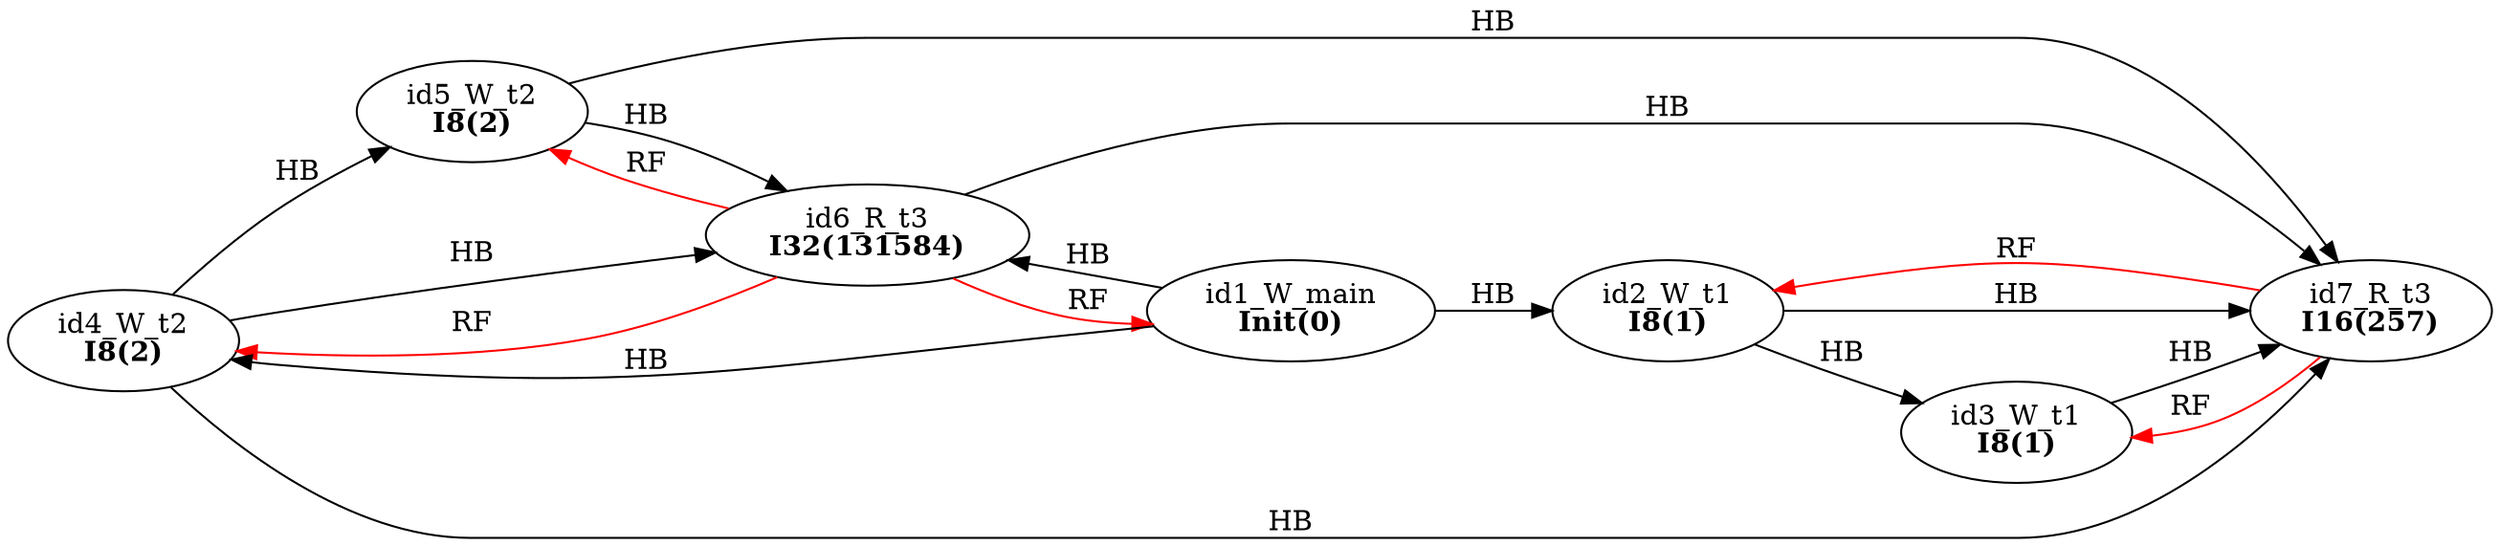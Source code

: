digraph memory_model {
rankdir=LR;
splines=true; esep=0.5;
id2_W_t1 -> id3_W_t1 [label = "HB", color="black"];
id4_W_t2 -> id5_W_t2 [label = "HB", color="black"];
id6_R_t3 -> id7_R_t3 [label = "HB", color="black"];
id1_W_main -> id2_W_t1 [label = "HB", color="black"];
id1_W_main -> id4_W_t2 [label = "HB", color="black"];
id1_W_main -> id6_R_t3 [label = "HB", color="black"];
id2_W_t1 -> id7_R_t3 [label = "HB", color="black"];
id3_W_t1 -> id7_R_t3 [label = "HB", color="black"];
id4_W_t2 -> id6_R_t3 [label = "HB", color="black"];
id4_W_t2 -> id7_R_t3 [label = "HB", color="black"];
id5_W_t2 -> id6_R_t3 [label = "HB", color="black"];
id5_W_t2 -> id7_R_t3 [label = "HB", color="black"];
id6_R_t3 -> id1_W_main [label = "RF", color="red"];
id6_R_t3 -> id4_W_t2 [label = "RF", color="red"];
id6_R_t3 -> id5_W_t2 [label = "RF", color="red"];
id7_R_t3 -> id2_W_t1 [label = "RF", color="red"];
id7_R_t3 -> id3_W_t1 [label = "RF", color="red"];
id1_W_main [label=<id1_W_main<br/><B>Init(0)</B>>, pos="5.0,4!"]
id2_W_t1 [label=<id2_W_t1<br/><B>I8(1)</B>>, pos="0,2!"]
id3_W_t1 [label=<id3_W_t1<br/><B>I8(1)</B>>, pos="0,0!"]
id4_W_t2 [label=<id4_W_t2<br/><B>I8(2)</B>>, pos="5,2!"]
id5_W_t2 [label=<id5_W_t2<br/><B>I8(2)</B>>, pos="5,0!"]
id6_R_t3 [label=<id6_R_t3<br/><B>I32(131584)</B>>, pos="10,2!"]
id7_R_t3 [label=<id7_R_t3<br/><B>I16(257)</B>>, pos="10,0!"]
}